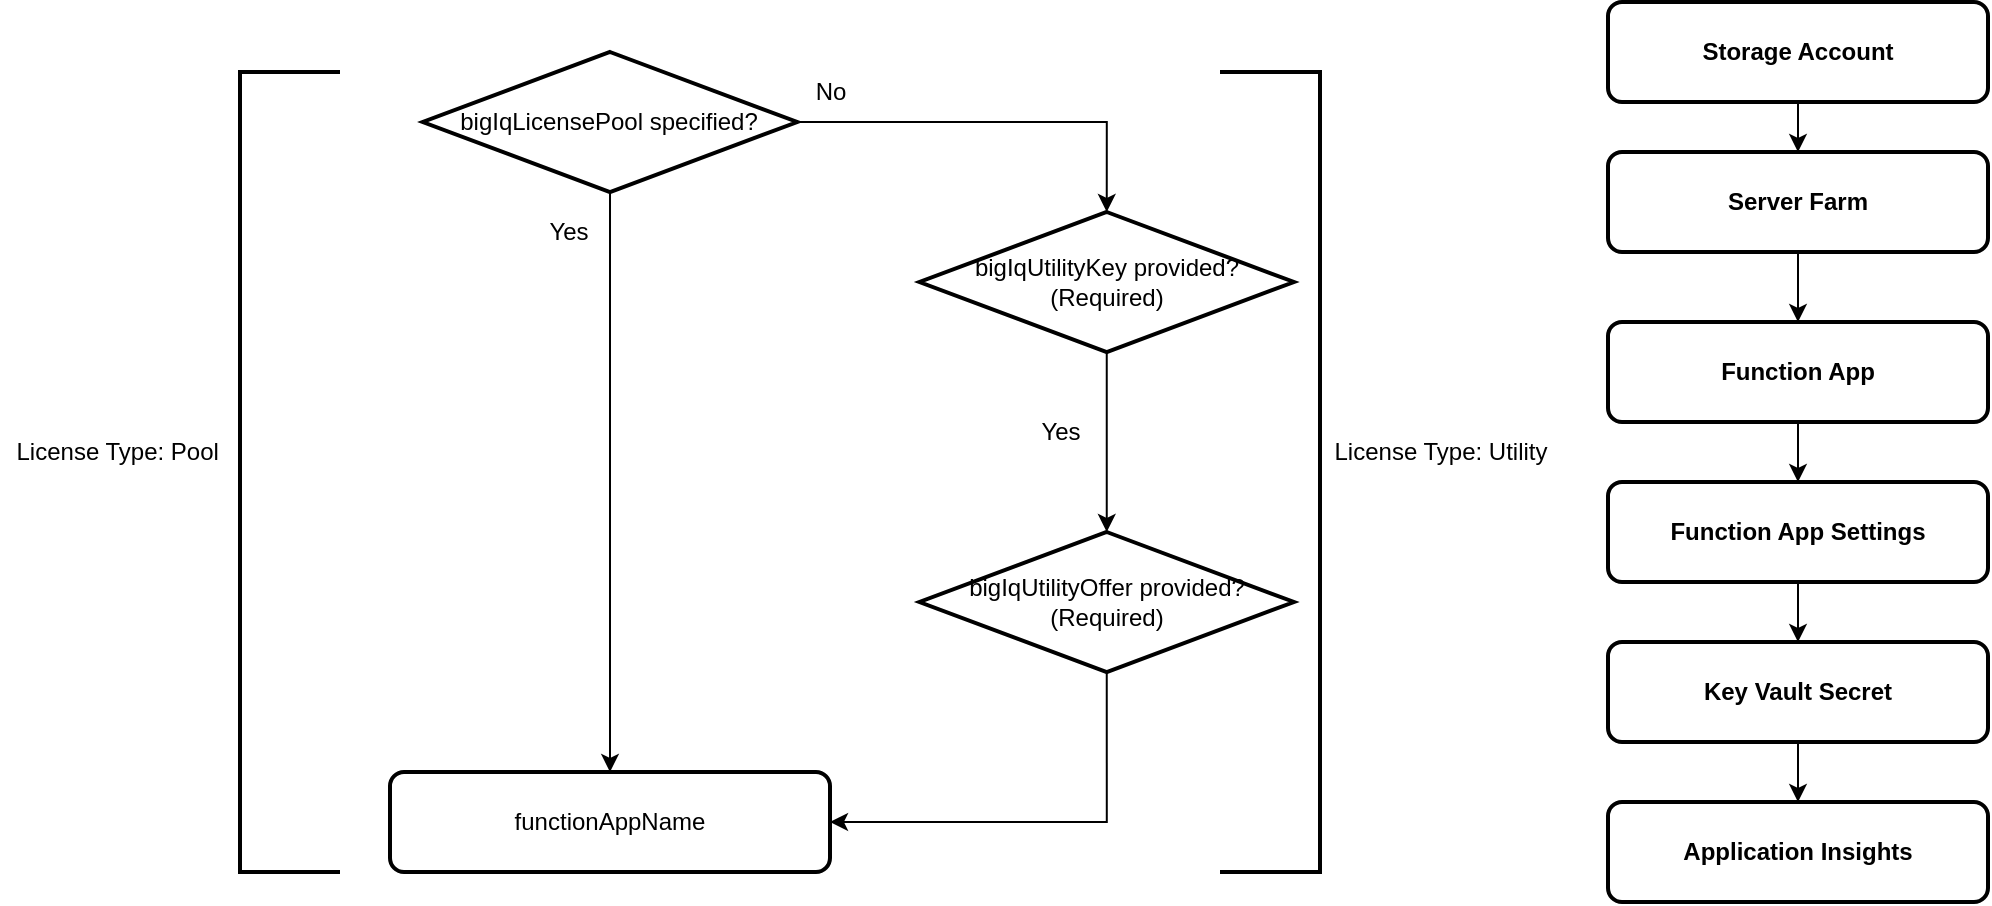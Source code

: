 <mxfile version="13.4.4" type="device"><diagram id="C5RBs43oDa-KdzZeNtuy" name="Page-1"><mxGraphModel dx="2204" dy="753" grid="1" gridSize="10" guides="1" tooltips="1" connect="1" arrows="1" fold="1" page="1" pageScale="1" pageWidth="827" pageHeight="1169" math="0" shadow="0"><root><mxCell id="WIyWlLk6GJQsqaUBKTNV-0"/><mxCell id="WIyWlLk6GJQsqaUBKTNV-1" parent="WIyWlLk6GJQsqaUBKTNV-0"/><mxCell id="21N1PAqLZpphjchyWxUG-17" style="edgeStyle=orthogonalEdgeStyle;rounded=0;orthogonalLoop=1;jettySize=auto;html=1;exitX=0.5;exitY=1;exitDx=0;exitDy=0;exitPerimeter=0;entryX=0.5;entryY=0;entryDx=0;entryDy=0;" edge="1" parent="WIyWlLk6GJQsqaUBKTNV-1" source="21N1PAqLZpphjchyWxUG-1" target="21N1PAqLZpphjchyWxUG-10"><mxGeometry relative="1" as="geometry"/></mxCell><mxCell id="21N1PAqLZpphjchyWxUG-26" style="edgeStyle=orthogonalEdgeStyle;rounded=0;orthogonalLoop=1;jettySize=auto;html=1;exitX=1;exitY=0.5;exitDx=0;exitDy=0;exitPerimeter=0;entryX=0.5;entryY=0;entryDx=0;entryDy=0;entryPerimeter=0;" edge="1" parent="WIyWlLk6GJQsqaUBKTNV-1" source="21N1PAqLZpphjchyWxUG-1" target="21N1PAqLZpphjchyWxUG-25"><mxGeometry relative="1" as="geometry"/></mxCell><mxCell id="21N1PAqLZpphjchyWxUG-1" value="bigIqLicensePool specified?" style="strokeWidth=2;html=1;shape=mxgraph.flowchart.decision;whiteSpace=wrap;" vertex="1" parent="WIyWlLk6GJQsqaUBKTNV-1"><mxGeometry x="-178.62" y="30" width="187.25" height="70" as="geometry"/></mxCell><mxCell id="21N1PAqLZpphjchyWxUG-6" style="edgeStyle=orthogonalEdgeStyle;rounded=0;orthogonalLoop=1;jettySize=auto;html=1;exitX=0.5;exitY=1;exitDx=0;exitDy=0;entryX=0.5;entryY=0;entryDx=0;entryDy=0;" edge="1" parent="WIyWlLk6GJQsqaUBKTNV-1" source="21N1PAqLZpphjchyWxUG-3" target="21N1PAqLZpphjchyWxUG-5"><mxGeometry relative="1" as="geometry"/></mxCell><mxCell id="21N1PAqLZpphjchyWxUG-3" value="&lt;b&gt;Storage Account&lt;/b&gt;" style="rounded=1;whiteSpace=wrap;html=1;absoluteArcSize=1;arcSize=14;strokeWidth=2;" vertex="1" parent="WIyWlLk6GJQsqaUBKTNV-1"><mxGeometry x="414.0" y="5" width="190" height="50" as="geometry"/></mxCell><mxCell id="21N1PAqLZpphjchyWxUG-34" style="edgeStyle=orthogonalEdgeStyle;rounded=0;orthogonalLoop=1;jettySize=auto;html=1;exitX=0.5;exitY=1;exitDx=0;exitDy=0;entryX=0.5;entryY=0;entryDx=0;entryDy=0;" edge="1" parent="WIyWlLk6GJQsqaUBKTNV-1" source="21N1PAqLZpphjchyWxUG-5" target="21N1PAqLZpphjchyWxUG-33"><mxGeometry relative="1" as="geometry"/></mxCell><mxCell id="21N1PAqLZpphjchyWxUG-5" value="&lt;b&gt;Server Farm&lt;/b&gt;" style="rounded=1;whiteSpace=wrap;html=1;absoluteArcSize=1;arcSize=14;strokeWidth=2;" vertex="1" parent="WIyWlLk6GJQsqaUBKTNV-1"><mxGeometry x="414.0" y="80" width="190" height="50" as="geometry"/></mxCell><mxCell id="21N1PAqLZpphjchyWxUG-10" value="functionAppName" style="rounded=1;whiteSpace=wrap;html=1;absoluteArcSize=1;arcSize=14;strokeWidth=2;" vertex="1" parent="WIyWlLk6GJQsqaUBKTNV-1"><mxGeometry x="-195" y="390" width="220" height="50" as="geometry"/></mxCell><mxCell id="21N1PAqLZpphjchyWxUG-15" value="" style="strokeWidth=2;html=1;shape=mxgraph.flowchart.annotation_1;align=left;pointerEvents=1;" vertex="1" parent="WIyWlLk6GJQsqaUBKTNV-1"><mxGeometry x="-270" y="40" width="50" height="400" as="geometry"/></mxCell><mxCell id="21N1PAqLZpphjchyWxUG-16" value="License Type: Pool&amp;nbsp;" style="text;html=1;align=center;verticalAlign=middle;resizable=0;points=[];autosize=1;" vertex="1" parent="WIyWlLk6GJQsqaUBKTNV-1"><mxGeometry x="-390" y="220" width="120" height="20" as="geometry"/></mxCell><mxCell id="2" value="Yes" style="text;html=1;align=center;verticalAlign=middle;resizable=0;points=[];autosize=1;" vertex="1" parent="WIyWlLk6GJQsqaUBKTNV-1"><mxGeometry x="-126" y="110" width="40" height="20" as="geometry"/></mxCell><mxCell id="21N1PAqLZpphjchyWxUG-19" value="" style="strokeWidth=2;html=1;shape=mxgraph.flowchart.annotation_1;align=left;pointerEvents=1;direction=west;" vertex="1" parent="WIyWlLk6GJQsqaUBKTNV-1"><mxGeometry x="220" y="40" width="50" height="400" as="geometry"/></mxCell><mxCell id="21N1PAqLZpphjchyWxUG-24" value="No" style="text;html=1;align=center;verticalAlign=middle;resizable=0;points=[];autosize=1;" vertex="1" parent="WIyWlLk6GJQsqaUBKTNV-1"><mxGeometry x="10" y="40" width="30" height="20" as="geometry"/></mxCell><mxCell id="21N1PAqLZpphjchyWxUG-28" style="edgeStyle=orthogonalEdgeStyle;rounded=0;orthogonalLoop=1;jettySize=auto;html=1;exitX=0.5;exitY=1;exitDx=0;exitDy=0;exitPerimeter=0;entryX=0.5;entryY=0;entryDx=0;entryDy=0;entryPerimeter=0;" edge="1" parent="WIyWlLk6GJQsqaUBKTNV-1" source="21N1PAqLZpphjchyWxUG-25" target="21N1PAqLZpphjchyWxUG-27"><mxGeometry relative="1" as="geometry"/></mxCell><mxCell id="21N1PAqLZpphjchyWxUG-25" value="bigIqUtilityKey provided?&lt;br&gt;(Required)" style="strokeWidth=2;html=1;shape=mxgraph.flowchart.decision;whiteSpace=wrap;" vertex="1" parent="WIyWlLk6GJQsqaUBKTNV-1"><mxGeometry x="69.75" y="110" width="187.25" height="70" as="geometry"/></mxCell><mxCell id="21N1PAqLZpphjchyWxUG-32" style="edgeStyle=orthogonalEdgeStyle;rounded=0;orthogonalLoop=1;jettySize=auto;html=1;exitX=0.5;exitY=1;exitDx=0;exitDy=0;exitPerimeter=0;entryX=1;entryY=0.5;entryDx=0;entryDy=0;" edge="1" parent="WIyWlLk6GJQsqaUBKTNV-1" source="21N1PAqLZpphjchyWxUG-27" target="21N1PAqLZpphjchyWxUG-10"><mxGeometry relative="1" as="geometry"/></mxCell><mxCell id="21N1PAqLZpphjchyWxUG-27" value="bigIqUtilityOffer provided?&lt;br&gt;(Required)" style="strokeWidth=2;html=1;shape=mxgraph.flowchart.decision;whiteSpace=wrap;" vertex="1" parent="WIyWlLk6GJQsqaUBKTNV-1"><mxGeometry x="69.75" y="270" width="187.25" height="70" as="geometry"/></mxCell><mxCell id="21N1PAqLZpphjchyWxUG-29" value="Yes" style="text;html=1;align=center;verticalAlign=middle;resizable=0;points=[];autosize=1;" vertex="1" parent="WIyWlLk6GJQsqaUBKTNV-1"><mxGeometry x="120" y="210" width="40" height="20" as="geometry"/></mxCell><mxCell id="21N1PAqLZpphjchyWxUG-31" value="License Type: Utility" style="text;html=1;align=center;verticalAlign=middle;resizable=0;points=[];autosize=1;" vertex="1" parent="WIyWlLk6GJQsqaUBKTNV-1"><mxGeometry x="270" y="220" width="120" height="20" as="geometry"/></mxCell><mxCell id="21N1PAqLZpphjchyWxUG-36" style="edgeStyle=orthogonalEdgeStyle;rounded=0;orthogonalLoop=1;jettySize=auto;html=1;exitX=0.5;exitY=1;exitDx=0;exitDy=0;entryX=0.5;entryY=0;entryDx=0;entryDy=0;" edge="1" parent="WIyWlLk6GJQsqaUBKTNV-1" source="21N1PAqLZpphjchyWxUG-33" target="21N1PAqLZpphjchyWxUG-35"><mxGeometry relative="1" as="geometry"/></mxCell><mxCell id="21N1PAqLZpphjchyWxUG-33" value="&lt;b&gt;Function App&lt;/b&gt;" style="rounded=1;whiteSpace=wrap;html=1;absoluteArcSize=1;arcSize=14;strokeWidth=2;" vertex="1" parent="WIyWlLk6GJQsqaUBKTNV-1"><mxGeometry x="414.0" y="165" width="190" height="50" as="geometry"/></mxCell><mxCell id="21N1PAqLZpphjchyWxUG-41" style="edgeStyle=orthogonalEdgeStyle;rounded=0;orthogonalLoop=1;jettySize=auto;html=1;exitX=0.5;exitY=1;exitDx=0;exitDy=0;entryX=0.5;entryY=0;entryDx=0;entryDy=0;" edge="1" parent="WIyWlLk6GJQsqaUBKTNV-1" source="21N1PAqLZpphjchyWxUG-35" target="21N1PAqLZpphjchyWxUG-37"><mxGeometry relative="1" as="geometry"/></mxCell><mxCell id="21N1PAqLZpphjchyWxUG-35" value="&lt;b&gt;Function App Settings&lt;/b&gt;" style="rounded=1;whiteSpace=wrap;html=1;absoluteArcSize=1;arcSize=14;strokeWidth=2;" vertex="1" parent="WIyWlLk6GJQsqaUBKTNV-1"><mxGeometry x="414.0" y="245" width="190" height="50" as="geometry"/></mxCell><mxCell id="21N1PAqLZpphjchyWxUG-42" style="edgeStyle=orthogonalEdgeStyle;rounded=0;orthogonalLoop=1;jettySize=auto;html=1;exitX=0.5;exitY=1;exitDx=0;exitDy=0;entryX=0.5;entryY=0;entryDx=0;entryDy=0;" edge="1" parent="WIyWlLk6GJQsqaUBKTNV-1" source="21N1PAqLZpphjchyWxUG-37" target="21N1PAqLZpphjchyWxUG-38"><mxGeometry relative="1" as="geometry"/></mxCell><mxCell id="21N1PAqLZpphjchyWxUG-37" value="&lt;b&gt;Key Vault Secret&lt;/b&gt;" style="rounded=1;whiteSpace=wrap;html=1;absoluteArcSize=1;arcSize=14;strokeWidth=2;" vertex="1" parent="WIyWlLk6GJQsqaUBKTNV-1"><mxGeometry x="414.0" y="325" width="190" height="50" as="geometry"/></mxCell><mxCell id="21N1PAqLZpphjchyWxUG-38" value="&lt;b&gt;Application Insights&lt;/b&gt;" style="rounded=1;whiteSpace=wrap;html=1;absoluteArcSize=1;arcSize=14;strokeWidth=2;" vertex="1" parent="WIyWlLk6GJQsqaUBKTNV-1"><mxGeometry x="414.0" y="405" width="190" height="50" as="geometry"/></mxCell></root></mxGraphModel></diagram></mxfile>